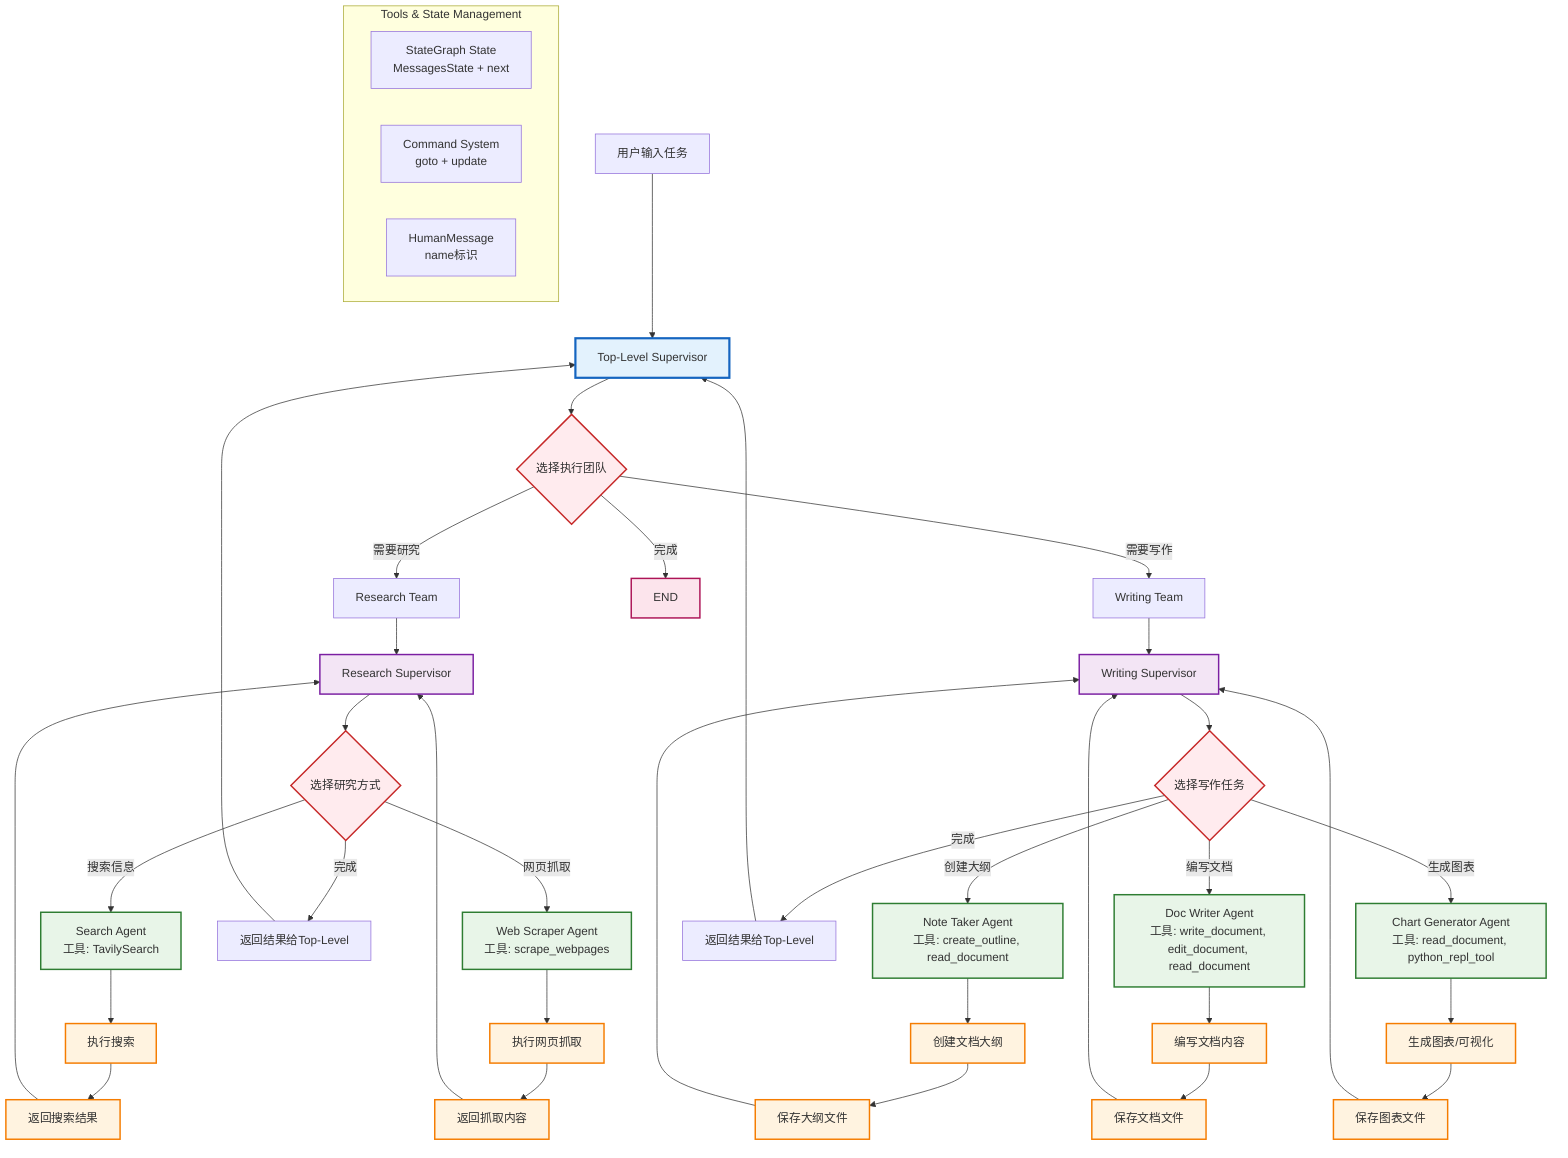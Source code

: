 flowchart TD
    %% 用户输入
    A[用户输入任务] --> B[Top-Level Supervisor]
    
    %% Top-Level Supervisor 决策
    B --> C{选择执行团队}
    C -->|需要研究| D[Research Team]
    C -->|需要写作| E[Writing Team]
    C -->|完成| F[END]
    
    %% Research Team 内部结构
    D --> G[Research Supervisor]
    G --> H{选择研究方式}
    H -->|搜索信息| I[Search Agent<br/>工具: TavilySearch]
    H -->|网页抓取| J[Web Scraper Agent<br/>工具: scrape_webpages]
    H -->|完成| K[返回结果给Top-Level]
    
    I --> L[执行搜索]
    L --> M[返回搜索结果]
    M --> G
    
    J --> N[执行网页抓取]
    N --> O[返回抓取内容]
    O --> G
    
    K --> B
    
    %% Writing Team 内部结构
    E --> P[Writing Supervisor]
    P --> Q{选择写作任务}
    Q -->|创建大纲| R[Note Taker Agent<br/>工具: create_outline, read_document]
    Q -->|编写文档| S[Doc Writer Agent<br/>工具: write_document, edit_document, read_document]
    Q -->|生成图表| T[Chart Generator Agent<br/>工具: read_document, python_repl_tool]
    Q -->|完成| U[返回结果给Top-Level]
    
    R --> V[创建文档大纲]
    V --> W[保存大纲文件]
    W --> P
    
    S --> X[编写文档内容]
    X --> Y[保存文档文件]
    Y --> P
    
    T --> Z[生成图表/可视化]
    Z --> AA[保存图表文件]
    AA --> P
    
    U --> B
    
    %% 工具和状态管理
    subgraph "Tools & State Management"
        BB[StateGraph State<br/>MessagesState + next]
        CC[Command System<br/>goto + update]
        DD[HumanMessage<br/>name标识]
    end
    
    %% 样式定义
    classDef topLevel fill:#e3f2fd,stroke:#1565c0,stroke-width:3px
    classDef supervisor fill:#f3e5f5,stroke:#7b1fa2,stroke-width:2px
    classDef agent fill:#e8f5e8,stroke:#2e7d32,stroke-width:2px
    classDef tool fill:#fff3e0,stroke:#f57c00,stroke-width:2px
    classDef decision fill:#ffebee,stroke:#c62828,stroke-width:2px
    classDef endNode fill:#fce4ec,stroke:#ad1457,stroke-width:2px
    
    class B topLevel
    class G,P supervisor
    class I,J,R,S,T agent
    class L,M,N,O,V,W,X,Y,Z,AA tool
    class C,H,Q decision
    class F endNode